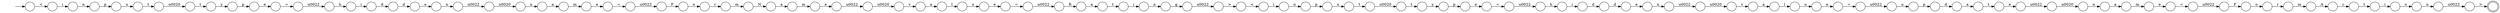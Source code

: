 digraph Automaton {
  rankdir = LR;
  0 [shape=circle,label=""];
  0 -> 82 [label="\u0022"]
  1 [shape=circle,label=""];
  1 -> 52 [label="u"]
  2 [shape=circle,label=""];
  2 -> 12 [label="n"]
  3 [shape=circle,label=""];
  3 -> 29 [label="n"]
  4 [shape=circle,label=""];
  4 -> 78 [label="="]
  5 [shape=circle,label=""];
  5 -> 100 [label="e"]
  6 [shape=circle,label=""];
  6 -> 28 [label="\u0020"]
  7 [shape=circle,label=""];
  7 -> 69 [label="a"]
  8 [shape=circle,label=""];
  8 -> 81 [label="i"]
  9 [shape=circle,label=""];
  9 -> 45 [label="\u0020"]
  10 [shape=circle,label=""];
  10 -> 55 [label="N"]
  11 [shape=circle,label=""];
  11 -> 42 [label="t"]
  12 [shape=circle,label=""];
  12 -> 93 [label="p"]
  13 [shape=circle,label=""];
  13 -> 6 [label="\u0022"]
  14 [shape=circle,label=""];
  14 -> 96 [label="="]
  15 [shape=circle,label=""];
  15 -> 35 [label="F"]
  16 [shape=circle,label=""];
  16 -> 60 [label="\u0022"]
  17 [shape=circle,label=""];
  17 -> 83 [label="i"]
  18 [shape=doublecircle,label=""];
  19 [shape=circle,label=""];
  19 -> 27 [label="r"]
  20 [shape=circle,label=""];
  20 -> 0 [label="g"]
  21 [shape=circle,label=""];
  21 -> 13 [label="n"]
  22 [shape=circle,label=""];
  22 -> 38 [label="l"]
  23 [shape=circle,label=""];
  23 -> 61 [label="m"]
  24 [shape=circle,label=""];
  24 -> 72 [label="\u0022"]
  25 [shape=circle,label=""];
  25 -> 64 [label="n"]
  26 [shape=circle,label=""];
  26 -> 56 [label="\u0022"]
  27 [shape=circle,label=""];
  27 -> 10 [label="m"]
  28 [shape=circle,label=""];
  28 -> 31 [label="v"]
  29 [shape=circle,label=""];
  29 -> 23 [label="a"]
  30 [shape=circle,label=""];
  30 -> 104 [label="p"]
  31 [shape=circle,label=""];
  31 -> 32 [label="a"]
  32 [shape=circle,label=""];
  32 -> 1 [label="l"]
  33 [shape=circle,label=""];
  33 -> 68 [label="c"]
  34 [shape=circle,label=""];
  34 -> 90 [label="\u0022"]
  35 [shape=circle,label=""];
  35 -> 19 [label="o"]
  36 [shape=circle,label=""];
  36 -> 103 [label="t"]
  37 [shape=circle,label=""];
  37 -> 41 [label="t"]
  38 [shape=circle,label=""];
  38 -> 62 [label="u"]
  39 [shape=circle,label=""];
  39 -> 79 [label="e"]
  40 [shape=circle,label=""];
  40 -> 39 [label="m"]
  41 [shape=circle,label=""];
  41 -> 30 [label="y"]
  42 [shape=circle,label=""];
  42 -> 36 [label="\u0020"]
  43 [shape=circle,label=""];
  43 -> 89 [label="h"]
  44 [shape=circle,label=""];
  44 -> 70 [label="R"]
  45 [shape=circle,label=""];
  45 -> 67 [label="v"]
  46 [shape=circle,label=""];
  46 -> 40 [label="a"]
  47 [shape=circle,label=""];
  47 -> 86 [label="o"]
  48 [shape=circle,label=""];
  48 -> 71 [label="p"]
  49 [shape=circle,label=""];
  49 -> 26 [label="e"]
  50 [shape=circle,label=""];
  50 -> 2 [label="i"]
  51 [shape=circle,label=""];
  51 -> 21 [label="e"]
  52 [shape=circle,label=""];
  52 -> 98 [label="e"]
  53 [shape=circle,label=""];
  53 -> 37 [label="\u0020"]
  54 [shape=circle,label=""];
  54 -> 95 [label="="]
  55 [shape=circle,label=""];
  55 -> 91 [label="a"]
  56 [shape=circle,label=""];
  56 -> 3 [label="\u0020"]
  57 [shape=circle,label=""];
  57 -> 18 [label=">"]
  58 [shape=circle,label=""];
  58 -> 5 [label="d"]
  59 [shape=circle,label=""];
  59 -> 15 [label="\u0022"]
  60 [shape=circle,label=""];
  60 -> 85 [label="\u0020"]
  61 [shape=circle,label=""];
  61 -> 54 [label="e"]
  62 [shape=circle,label=""];
  62 -> 4 [label="e"]
  63 [shape=circle,label=""];
  63 -> 76 [label="e"]
  64 [shape=circle,label=""];
  64 -> 57 [label="\u0022"]
  65 [shape=circle,label=""];
  65 -> 101 [label="i"]
  66 [shape=circle,label=""];
  66 -> 50 [label="<"]
  67 [shape=circle,label=""];
  67 -> 22 [label="a"]
  68 [shape=circle,label=""];
  68 -> 75 [label="t"]
  69 [shape=circle,label=""];
  69 -> 49 [label="t"]
  70 [shape=circle,label=""];
  70 -> 99 [label="a"]
  71 [shape=circle,label=""];
  71 -> 11 [label="u"]
  72 [shape=circle,label=""];
  72 -> 88 [label="u"]
  73 [shape=circle,label=""];
  73 -> 7 [label="d"]
  74 [shape=circle,label=""];
  74 -> 47 [label="F"]
  75 [shape=circle,label=""];
  75 -> 92 [label="i"]
  76 [shape=circle,label=""];
  76 -> 34 [label="="]
  77 [shape=circle,label=""];
  77 -> 53 [label="t"]
  78 [shape=circle,label=""];
  78 -> 44 [label="\u0022"]
  79 [shape=circle,label=""];
  79 -> 59 [label="="]
  80 [shape=circle,label=""];
  initial [shape=plaintext,label=""];
  initial -> 80
  80 -> 65 [label="<"]
  81 [shape=circle,label=""];
  81 -> 58 [label="d"]
  82 [shape=circle,label=""];
  82 -> 66 [label=">"]
  83 [shape=circle,label=""];
  83 -> 20 [label="n"]
  84 [shape=circle,label=""];
  84 -> 51 [label="d"]
  85 [shape=circle,label=""];
  85 -> 46 [label="n"]
  86 [shape=circle,label=""];
  86 -> 106 [label="r"]
  87 [shape=circle,label=""];
  87 -> 84 [label="d"]
  88 [shape=circle,label=""];
  88 -> 73 [label="p"]
  89 [shape=circle,label=""];
  89 -> 87 [label="i"]
  90 [shape=circle,label=""];
  90 -> 8 [label="h"]
  91 [shape=circle,label=""];
  91 -> 105 [label="m"]
  92 [shape=circle,label=""];
  92 -> 25 [label="o"]
  93 [shape=circle,label=""];
  93 -> 77 [label="u"]
  94 [shape=circle,label=""];
  94 -> 33 [label="A"]
  95 [shape=circle,label=""];
  95 -> 74 [label="\u0022"]
  96 [shape=circle,label=""];
  96 -> 43 [label="\u0022"]
  97 [shape=circle,label=""];
  97 -> 9 [label="\u0022"]
  98 [shape=circle,label=""];
  98 -> 24 [label="="]
  99 [shape=circle,label=""];
  99 -> 17 [label="t"]
  100 [shape=circle,label=""];
  100 -> 16 [label="n"]
  101 [shape=circle,label=""];
  101 -> 48 [label="n"]
  102 [shape=circle,label=""];
  102 -> 63 [label="p"]
  103 [shape=circle,label=""];
  103 -> 102 [label="y"]
  104 [shape=circle,label=""];
  104 -> 14 [label="e"]
  105 [shape=circle,label=""];
  105 -> 97 [label="e"]
  106 [shape=circle,label=""];
  106 -> 94 [label="m"]
}

